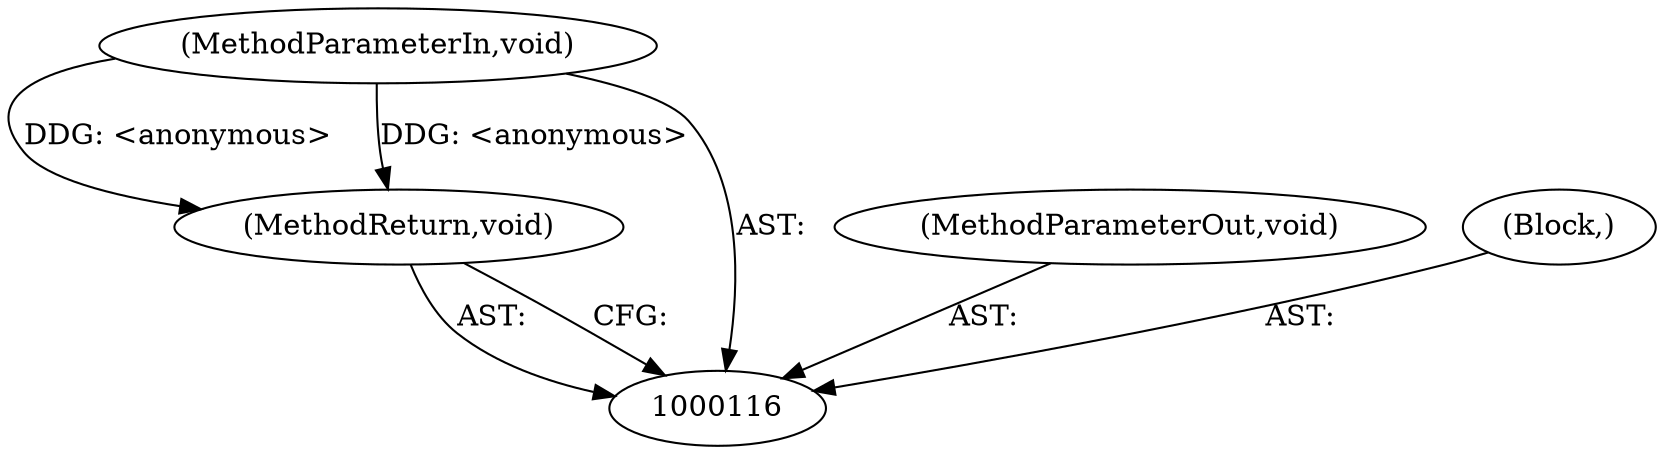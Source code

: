 digraph "0_bzrtp_bbb1e6e2f467ee4bd7b9a8c800e4f07343d7d99b_0" {
"1000119" [label="(MethodReturn,void)"];
"1000117" [label="(MethodParameterIn,void)"];
"1000122" [label="(MethodParameterOut,void)"];
"1000118" [label="(Block,)"];
"1000119" -> "1000116"  [label="AST: "];
"1000119" -> "1000116"  [label="CFG: "];
"1000117" -> "1000119"  [label="DDG: <anonymous>"];
"1000117" -> "1000116"  [label="AST: "];
"1000117" -> "1000119"  [label="DDG: <anonymous>"];
"1000122" -> "1000116"  [label="AST: "];
"1000118" -> "1000116"  [label="AST: "];
}
